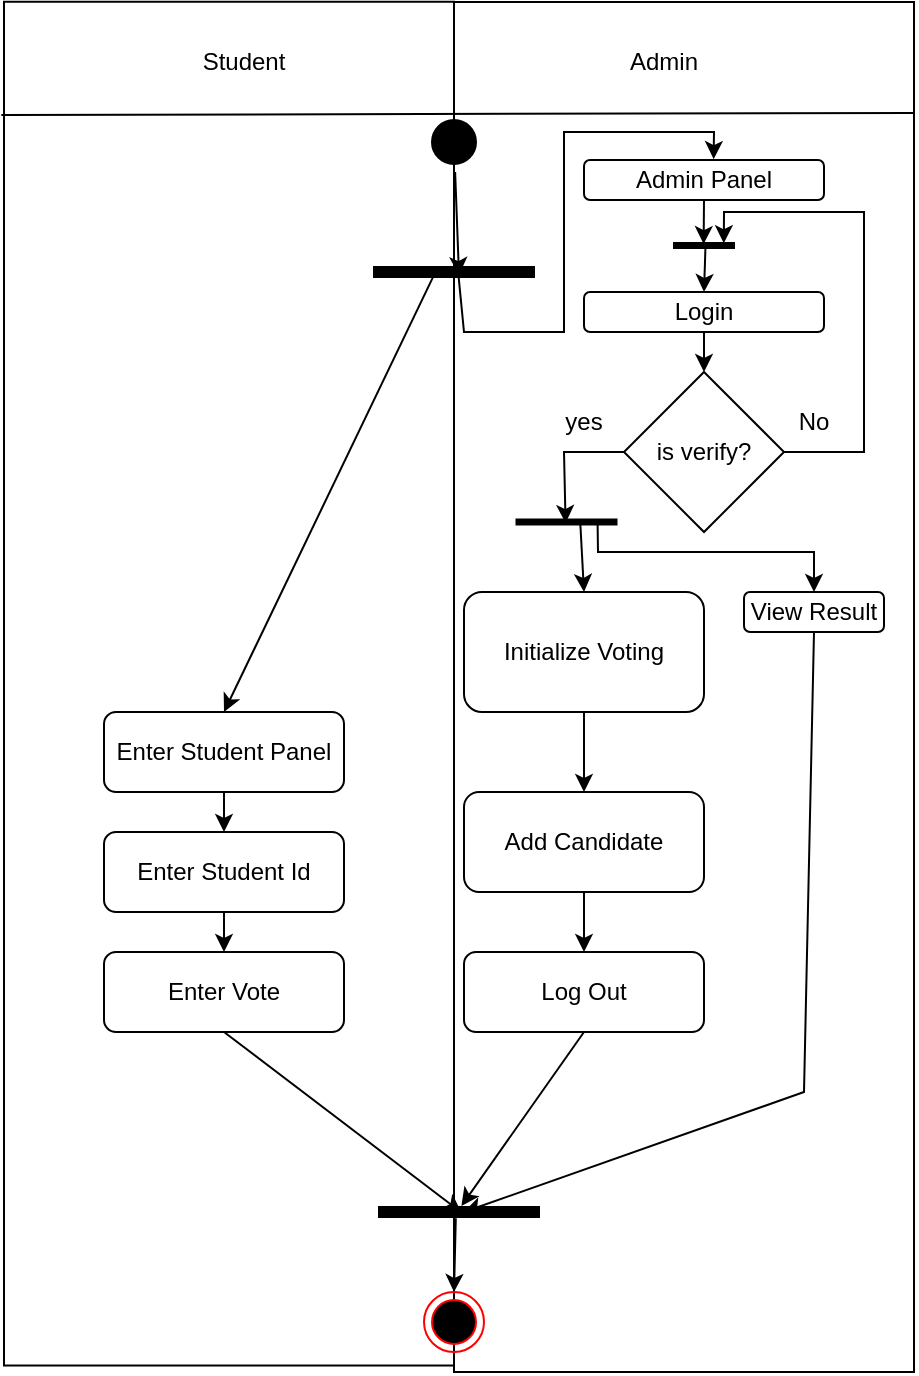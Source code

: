 <mxfile version="25.0.2">
  <diagram id="C5RBs43oDa-KdzZeNtuy" name="Page-1">
    <mxGraphModel dx="913" dy="540" grid="1" gridSize="10" guides="1" tooltips="1" connect="1" arrows="1" fold="1" page="1" pageScale="1" pageWidth="827" pageHeight="1169" math="0" shadow="0">
      <root>
        <mxCell id="WIyWlLk6GJQsqaUBKTNV-0" />
        <mxCell id="WIyWlLk6GJQsqaUBKTNV-1" parent="WIyWlLk6GJQsqaUBKTNV-0" />
        <mxCell id="Fu0xhGwjP3GAUJQkNX9t-16" value="" style="group;movable=0;resizable=0;rotatable=0;deletable=0;editable=0;locked=1;connectable=0;" vertex="1" connectable="0" parent="WIyWlLk6GJQsqaUBKTNV-1">
          <mxGeometry x="220.0" y="94.88" width="455.0" height="685.12" as="geometry" />
        </mxCell>
        <mxCell id="Fu0xhGwjP3GAUJQkNX9t-13" value="" style="rounded=0;whiteSpace=wrap;html=1;rotation=90;movable=1;resizable=1;rotatable=1;deletable=1;editable=1;locked=0;connectable=1;" vertex="1" parent="Fu0xhGwjP3GAUJQkNX9t-16">
          <mxGeometry x="-228.44" y="228.44" width="681.88" height="225" as="geometry" />
        </mxCell>
        <mxCell id="Fu0xhGwjP3GAUJQkNX9t-14" value="" style="rounded=0;whiteSpace=wrap;html=1;rotation=90;movable=1;resizable=1;rotatable=1;deletable=1;editable=1;locked=0;connectable=1;" vertex="1" parent="Fu0xhGwjP3GAUJQkNX9t-16">
          <mxGeometry x="-2.5" y="227.62" width="685" height="230" as="geometry" />
        </mxCell>
        <mxCell id="Fu0xhGwjP3GAUJQkNX9t-15" value="" style="endArrow=none;html=1;rounded=0;exitX=0.083;exitY=1.006;exitDx=0;exitDy=0;exitPerimeter=0;entryX=0.081;entryY=0.002;entryDx=0;entryDy=0;entryPerimeter=0;movable=1;resizable=1;rotatable=1;deletable=1;editable=1;locked=0;connectable=1;" edge="1" parent="Fu0xhGwjP3GAUJQkNX9t-16" source="Fu0xhGwjP3GAUJQkNX9t-13" target="Fu0xhGwjP3GAUJQkNX9t-14">
          <mxGeometry width="50" height="50" relative="1" as="geometry">
            <mxPoint x="240.0" y="165.12" as="sourcePoint" />
            <mxPoint x="290.0" y="115.12" as="targetPoint" />
          </mxGeometry>
        </mxCell>
        <mxCell id="Fu0xhGwjP3GAUJQkNX9t-17" value="" style="ellipse;html=1;shape=startState;fillColor=#000000;strokeColor=#000000;" vertex="1" parent="WIyWlLk6GJQsqaUBKTNV-1">
          <mxGeometry x="430" y="150" width="30" height="30" as="geometry" />
        </mxCell>
        <mxCell id="Fu0xhGwjP3GAUJQkNX9t-19" value="Student" style="text;html=1;align=center;verticalAlign=middle;whiteSpace=wrap;rounded=0;" vertex="1" parent="WIyWlLk6GJQsqaUBKTNV-1">
          <mxGeometry x="310" y="110" width="60" height="30" as="geometry" />
        </mxCell>
        <mxCell id="Fu0xhGwjP3GAUJQkNX9t-20" value="Admin" style="text;html=1;align=center;verticalAlign=middle;whiteSpace=wrap;rounded=0;" vertex="1" parent="WIyWlLk6GJQsqaUBKTNV-1">
          <mxGeometry x="520" y="110" width="60" height="30" as="geometry" />
        </mxCell>
        <mxCell id="Fu0xhGwjP3GAUJQkNX9t-21" value="Login" style="rounded=1;whiteSpace=wrap;html=1;" vertex="1" parent="WIyWlLk6GJQsqaUBKTNV-1">
          <mxGeometry x="510" y="240" width="120" height="20" as="geometry" />
        </mxCell>
        <mxCell id="Fu0xhGwjP3GAUJQkNX9t-22" value="is verify?" style="rhombus;whiteSpace=wrap;html=1;" vertex="1" parent="WIyWlLk6GJQsqaUBKTNV-1">
          <mxGeometry x="530" y="280" width="80" height="80" as="geometry" />
        </mxCell>
        <mxCell id="Fu0xhGwjP3GAUJQkNX9t-23" value="" style="endArrow=classic;html=1;rounded=0;exitX=0.5;exitY=1;exitDx=0;exitDy=0;" edge="1" parent="WIyWlLk6GJQsqaUBKTNV-1" source="Fu0xhGwjP3GAUJQkNX9t-21">
          <mxGeometry width="50" height="50" relative="1" as="geometry">
            <mxPoint x="380" y="300" as="sourcePoint" />
            <mxPoint x="570" y="280" as="targetPoint" />
          </mxGeometry>
        </mxCell>
        <mxCell id="Fu0xhGwjP3GAUJQkNX9t-25" value="Initialize Voting" style="rounded=1;whiteSpace=wrap;html=1;" vertex="1" parent="WIyWlLk6GJQsqaUBKTNV-1">
          <mxGeometry x="450" y="390" width="120" height="60" as="geometry" />
        </mxCell>
        <mxCell id="Fu0xhGwjP3GAUJQkNX9t-26" value="Add Candidate" style="rounded=1;whiteSpace=wrap;html=1;" vertex="1" parent="WIyWlLk6GJQsqaUBKTNV-1">
          <mxGeometry x="450" y="490" width="120" height="50" as="geometry" />
        </mxCell>
        <mxCell id="Fu0xhGwjP3GAUJQkNX9t-27" value="" style="endArrow=classic;html=1;rounded=0;exitX=0.5;exitY=1;exitDx=0;exitDy=0;entryX=0.5;entryY=0;entryDx=0;entryDy=0;" edge="1" parent="WIyWlLk6GJQsqaUBKTNV-1" source="Fu0xhGwjP3GAUJQkNX9t-25" target="Fu0xhGwjP3GAUJQkNX9t-26">
          <mxGeometry width="50" height="50" relative="1" as="geometry">
            <mxPoint x="380" y="520" as="sourcePoint" />
            <mxPoint x="430" y="470" as="targetPoint" />
          </mxGeometry>
        </mxCell>
        <mxCell id="Fu0xhGwjP3GAUJQkNX9t-28" value="Log Out" style="rounded=1;whiteSpace=wrap;html=1;" vertex="1" parent="WIyWlLk6GJQsqaUBKTNV-1">
          <mxGeometry x="450" y="570" width="120" height="40" as="geometry" />
        </mxCell>
        <mxCell id="Fu0xhGwjP3GAUJQkNX9t-29" value="" style="endArrow=classic;html=1;rounded=0;exitX=0.5;exitY=1;exitDx=0;exitDy=0;" edge="1" parent="WIyWlLk6GJQsqaUBKTNV-1" source="Fu0xhGwjP3GAUJQkNX9t-26">
          <mxGeometry width="50" height="50" relative="1" as="geometry">
            <mxPoint x="380" y="610" as="sourcePoint" />
            <mxPoint x="510" y="570" as="targetPoint" />
          </mxGeometry>
        </mxCell>
        <mxCell id="Fu0xhGwjP3GAUJQkNX9t-31" value="Enter Student Id" style="rounded=1;whiteSpace=wrap;html=1;" vertex="1" parent="WIyWlLk6GJQsqaUBKTNV-1">
          <mxGeometry x="270" y="510" width="120" height="40" as="geometry" />
        </mxCell>
        <mxCell id="Fu0xhGwjP3GAUJQkNX9t-32" value="Enter Vote" style="rounded=1;whiteSpace=wrap;html=1;" vertex="1" parent="WIyWlLk6GJQsqaUBKTNV-1">
          <mxGeometry x="270" y="570" width="120" height="40" as="geometry" />
        </mxCell>
        <mxCell id="Fu0xhGwjP3GAUJQkNX9t-33" value="" style="endArrow=classic;html=1;rounded=0;exitX=0.5;exitY=1;exitDx=0;exitDy=0;entryX=0.5;entryY=0;entryDx=0;entryDy=0;" edge="1" parent="WIyWlLk6GJQsqaUBKTNV-1" source="Fu0xhGwjP3GAUJQkNX9t-31" target="Fu0xhGwjP3GAUJQkNX9t-32">
          <mxGeometry width="50" height="50" relative="1" as="geometry">
            <mxPoint x="380" y="680" as="sourcePoint" />
            <mxPoint x="430" y="630" as="targetPoint" />
          </mxGeometry>
        </mxCell>
        <mxCell id="Fu0xhGwjP3GAUJQkNX9t-38" value="Admin Panel" style="rounded=1;whiteSpace=wrap;html=1;" vertex="1" parent="WIyWlLk6GJQsqaUBKTNV-1">
          <mxGeometry x="510" y="174" width="120" height="20" as="geometry" />
        </mxCell>
        <mxCell id="Fu0xhGwjP3GAUJQkNX9t-40" value="Enter Student Panel" style="rounded=1;whiteSpace=wrap;html=1;" vertex="1" parent="WIyWlLk6GJQsqaUBKTNV-1">
          <mxGeometry x="270" y="450" width="120" height="40" as="geometry" />
        </mxCell>
        <mxCell id="Fu0xhGwjP3GAUJQkNX9t-41" value="" style="endArrow=classic;html=1;rounded=0;exitX=0.5;exitY=1;exitDx=0;exitDy=0;" edge="1" parent="WIyWlLk6GJQsqaUBKTNV-1" source="Fu0xhGwjP3GAUJQkNX9t-40" target="Fu0xhGwjP3GAUJQkNX9t-31">
          <mxGeometry width="50" height="50" relative="1" as="geometry">
            <mxPoint x="340" y="560" as="sourcePoint" />
            <mxPoint x="340" y="580" as="targetPoint" />
          </mxGeometry>
        </mxCell>
        <mxCell id="Fu0xhGwjP3GAUJQkNX9t-46" value="" style="html=1;points=[];perimeter=orthogonalPerimeter;fillColor=strokeColor;rotation=90;" vertex="1" parent="WIyWlLk6GJQsqaUBKTNV-1">
          <mxGeometry x="500" y="330" width="2.5" height="50" as="geometry" />
        </mxCell>
        <mxCell id="Fu0xhGwjP3GAUJQkNX9t-47" value="" style="endArrow=classic;html=1;rounded=0;exitX=0;exitY=0.5;exitDx=0;exitDy=0;entryX=0.706;entryY=0.509;entryDx=0;entryDy=0;entryPerimeter=0;" edge="1" parent="WIyWlLk6GJQsqaUBKTNV-1" source="Fu0xhGwjP3GAUJQkNX9t-22" target="Fu0xhGwjP3GAUJQkNX9t-46">
          <mxGeometry width="50" height="50" relative="1" as="geometry">
            <mxPoint x="400" y="450" as="sourcePoint" />
            <mxPoint x="450" y="400" as="targetPoint" />
            <Array as="points">
              <mxPoint x="500" y="320" />
            </Array>
          </mxGeometry>
        </mxCell>
        <mxCell id="Fu0xhGwjP3GAUJQkNX9t-48" value="" style="endArrow=classic;html=1;rounded=0;exitX=0.34;exitY=0.363;exitDx=0;exitDy=0;exitPerimeter=0;entryX=0.5;entryY=0;entryDx=0;entryDy=0;" edge="1" parent="WIyWlLk6GJQsqaUBKTNV-1" source="Fu0xhGwjP3GAUJQkNX9t-46" target="Fu0xhGwjP3GAUJQkNX9t-25">
          <mxGeometry width="50" height="50" relative="1" as="geometry">
            <mxPoint x="400" y="450" as="sourcePoint" />
            <mxPoint x="450" y="400" as="targetPoint" />
          </mxGeometry>
        </mxCell>
        <mxCell id="Fu0xhGwjP3GAUJQkNX9t-49" value="View Result" style="rounded=1;whiteSpace=wrap;html=1;" vertex="1" parent="WIyWlLk6GJQsqaUBKTNV-1">
          <mxGeometry x="590" y="390" width="70" height="20" as="geometry" />
        </mxCell>
        <mxCell id="Fu0xhGwjP3GAUJQkNX9t-50" value="" style="endArrow=classic;html=1;rounded=0;exitX=0.889;exitY=0.189;exitDx=0;exitDy=0;exitPerimeter=0;entryX=0.5;entryY=0;entryDx=0;entryDy=0;" edge="1" parent="WIyWlLk6GJQsqaUBKTNV-1" source="Fu0xhGwjP3GAUJQkNX9t-46" target="Fu0xhGwjP3GAUJQkNX9t-49">
          <mxGeometry width="50" height="50" relative="1" as="geometry">
            <mxPoint x="518" y="365" as="sourcePoint" />
            <mxPoint x="520" y="400" as="targetPoint" />
            <Array as="points">
              <mxPoint x="517" y="370" />
              <mxPoint x="625" y="370" />
            </Array>
          </mxGeometry>
        </mxCell>
        <mxCell id="Fu0xhGwjP3GAUJQkNX9t-51" value="" style="html=1;points=[];perimeter=orthogonalPerimeter;fillColor=strokeColor;rotation=90;" vertex="1" parent="WIyWlLk6GJQsqaUBKTNV-1">
          <mxGeometry x="568.75" y="201.75" width="2.5" height="30" as="geometry" />
        </mxCell>
        <mxCell id="Fu0xhGwjP3GAUJQkNX9t-52" value="" style="endArrow=classic;html=1;rounded=0;exitX=0.5;exitY=1;exitDx=0;exitDy=0;entryX=0.209;entryY=0.506;entryDx=0;entryDy=0;entryPerimeter=0;" edge="1" parent="WIyWlLk6GJQsqaUBKTNV-1" source="Fu0xhGwjP3GAUJQkNX9t-38" target="Fu0xhGwjP3GAUJQkNX9t-51">
          <mxGeometry width="50" height="50" relative="1" as="geometry">
            <mxPoint x="410" y="160" as="sourcePoint" />
            <mxPoint x="460" y="110" as="targetPoint" />
          </mxGeometry>
        </mxCell>
        <mxCell id="Fu0xhGwjP3GAUJQkNX9t-53" value="" style="endArrow=classic;html=1;rounded=0;exitX=0.666;exitY=0.475;exitDx=0;exitDy=0;entryX=0.5;entryY=0;entryDx=0;entryDy=0;exitPerimeter=0;" edge="1" parent="WIyWlLk6GJQsqaUBKTNV-1" source="Fu0xhGwjP3GAUJQkNX9t-51" target="Fu0xhGwjP3GAUJQkNX9t-21">
          <mxGeometry width="50" height="50" relative="1" as="geometry">
            <mxPoint x="580" y="210" as="sourcePoint" />
            <mxPoint x="580" y="227" as="targetPoint" />
          </mxGeometry>
        </mxCell>
        <mxCell id="Fu0xhGwjP3GAUJQkNX9t-54" value="" style="endArrow=classic;html=1;rounded=0;exitX=1;exitY=0.5;exitDx=0;exitDy=0;entryX=0.051;entryY=0.17;entryDx=0;entryDy=0;entryPerimeter=0;" edge="1" parent="WIyWlLk6GJQsqaUBKTNV-1" source="Fu0xhGwjP3GAUJQkNX9t-22" target="Fu0xhGwjP3GAUJQkNX9t-51">
          <mxGeometry width="50" height="50" relative="1" as="geometry">
            <mxPoint x="410" y="340" as="sourcePoint" />
            <mxPoint x="460" y="290" as="targetPoint" />
            <Array as="points">
              <mxPoint x="650" y="320" />
              <mxPoint x="650" y="200" />
              <mxPoint x="580" y="200" />
            </Array>
          </mxGeometry>
        </mxCell>
        <mxCell id="Fu0xhGwjP3GAUJQkNX9t-55" value="" style="html=1;points=[];perimeter=orthogonalPerimeter;fillColor=strokeColor;rotation=90;" vertex="1" parent="WIyWlLk6GJQsqaUBKTNV-1">
          <mxGeometry x="442.5" y="190" width="5" height="80" as="geometry" />
        </mxCell>
        <mxCell id="Fu0xhGwjP3GAUJQkNX9t-56" value="" style="endArrow=classic;html=1;rounded=0;" edge="1" parent="WIyWlLk6GJQsqaUBKTNV-1" source="Fu0xhGwjP3GAUJQkNX9t-17">
          <mxGeometry width="50" height="50" relative="1" as="geometry">
            <mxPoint x="453.98" y="174.0" as="sourcePoint" />
            <mxPoint x="447.5" y="231.55" as="targetPoint" />
          </mxGeometry>
        </mxCell>
        <mxCell id="Fu0xhGwjP3GAUJQkNX9t-57" value="" style="endArrow=classic;html=1;rounded=0;exitX=0.643;exitY=0.62;exitDx=0;exitDy=0;exitPerimeter=0;entryX=0.5;entryY=0;entryDx=0;entryDy=0;" edge="1" parent="WIyWlLk6GJQsqaUBKTNV-1" source="Fu0xhGwjP3GAUJQkNX9t-55" target="Fu0xhGwjP3GAUJQkNX9t-40">
          <mxGeometry width="50" height="50" relative="1" as="geometry">
            <mxPoint x="420" y="290" as="sourcePoint" />
            <mxPoint x="470" y="240" as="targetPoint" />
          </mxGeometry>
        </mxCell>
        <mxCell id="Fu0xhGwjP3GAUJQkNX9t-58" value="" style="endArrow=classic;html=1;rounded=0;exitX=1.009;exitY=0.471;exitDx=0;exitDy=0;exitPerimeter=0;entryX=0.54;entryY=-0.021;entryDx=0;entryDy=0;entryPerimeter=0;" edge="1" parent="WIyWlLk6GJQsqaUBKTNV-1" source="Fu0xhGwjP3GAUJQkNX9t-55" target="Fu0xhGwjP3GAUJQkNX9t-38">
          <mxGeometry width="50" height="50" relative="1" as="geometry">
            <mxPoint x="445" y="241" as="sourcePoint" />
            <mxPoint x="340" y="460" as="targetPoint" />
            <Array as="points">
              <mxPoint x="450" y="260" />
              <mxPoint x="500" y="260" />
              <mxPoint x="500" y="160" />
              <mxPoint x="575" y="160" />
            </Array>
          </mxGeometry>
        </mxCell>
        <mxCell id="Fu0xhGwjP3GAUJQkNX9t-59" value="" style="html=1;points=[];perimeter=orthogonalPerimeter;fillColor=strokeColor;rotation=90;" vertex="1" parent="WIyWlLk6GJQsqaUBKTNV-1">
          <mxGeometry x="445" y="660" width="5" height="80" as="geometry" />
        </mxCell>
        <mxCell id="Fu0xhGwjP3GAUJQkNX9t-60" value="" style="endArrow=classic;html=1;rounded=0;exitX=0.5;exitY=1;exitDx=0;exitDy=0;entryX=0.54;entryY=0.485;entryDx=0;entryDy=0;entryPerimeter=0;" edge="1" parent="WIyWlLk6GJQsqaUBKTNV-1" source="Fu0xhGwjP3GAUJQkNX9t-32" target="Fu0xhGwjP3GAUJQkNX9t-59">
          <mxGeometry width="50" height="50" relative="1" as="geometry">
            <mxPoint x="430" y="640" as="sourcePoint" />
            <mxPoint x="480" y="590" as="targetPoint" />
          </mxGeometry>
        </mxCell>
        <mxCell id="Fu0xhGwjP3GAUJQkNX9t-61" value="" style="endArrow=classic;html=1;rounded=0;entryX=-0.1;entryY=0.485;entryDx=0;entryDy=0;entryPerimeter=0;exitX=0.5;exitY=1;exitDx=0;exitDy=0;" edge="1" parent="WIyWlLk6GJQsqaUBKTNV-1" source="Fu0xhGwjP3GAUJQkNX9t-28" target="Fu0xhGwjP3GAUJQkNX9t-59">
          <mxGeometry width="50" height="50" relative="1" as="geometry">
            <mxPoint x="430" y="600" as="sourcePoint" />
            <mxPoint x="480" y="550" as="targetPoint" />
          </mxGeometry>
        </mxCell>
        <mxCell id="Fu0xhGwjP3GAUJQkNX9t-62" value="" style="endArrow=classic;html=1;rounded=0;exitX=0.5;exitY=1;exitDx=0;exitDy=0;" edge="1" parent="WIyWlLk6GJQsqaUBKTNV-1" source="Fu0xhGwjP3GAUJQkNX9t-49">
          <mxGeometry width="50" height="50" relative="1" as="geometry">
            <mxPoint x="430" y="600" as="sourcePoint" />
            <mxPoint x="450" y="700" as="targetPoint" />
            <Array as="points">
              <mxPoint x="620" y="640" />
            </Array>
          </mxGeometry>
        </mxCell>
        <mxCell id="Fu0xhGwjP3GAUJQkNX9t-63" value="" style="ellipse;html=1;shape=endState;fillColor=#000000;strokeColor=#ff0000;" vertex="1" parent="WIyWlLk6GJQsqaUBKTNV-1">
          <mxGeometry x="430" y="740" width="30" height="30" as="geometry" />
        </mxCell>
        <mxCell id="Fu0xhGwjP3GAUJQkNX9t-64" value="" style="endArrow=classic;html=1;rounded=0;entryX=0.5;entryY=0;entryDx=0;entryDy=0;exitX=0.892;exitY=-0.004;exitDx=0;exitDy=0;exitPerimeter=0;" edge="1" parent="WIyWlLk6GJQsqaUBKTNV-1" source="Fu0xhGwjP3GAUJQkNX9t-13" target="Fu0xhGwjP3GAUJQkNX9t-63">
          <mxGeometry width="50" height="50" relative="1" as="geometry">
            <mxPoint x="430" y="680" as="sourcePoint" />
            <mxPoint x="480" y="630" as="targetPoint" />
          </mxGeometry>
        </mxCell>
        <mxCell id="Fu0xhGwjP3GAUJQkNX9t-65" value="yes" style="text;html=1;align=center;verticalAlign=middle;whiteSpace=wrap;rounded=0;" vertex="1" parent="WIyWlLk6GJQsqaUBKTNV-1">
          <mxGeometry x="480" y="290" width="60" height="30" as="geometry" />
        </mxCell>
        <mxCell id="Fu0xhGwjP3GAUJQkNX9t-66" value="No" style="text;html=1;align=center;verticalAlign=middle;whiteSpace=wrap;rounded=0;" vertex="1" parent="WIyWlLk6GJQsqaUBKTNV-1">
          <mxGeometry x="595" y="290" width="60" height="30" as="geometry" />
        </mxCell>
      </root>
    </mxGraphModel>
  </diagram>
</mxfile>
